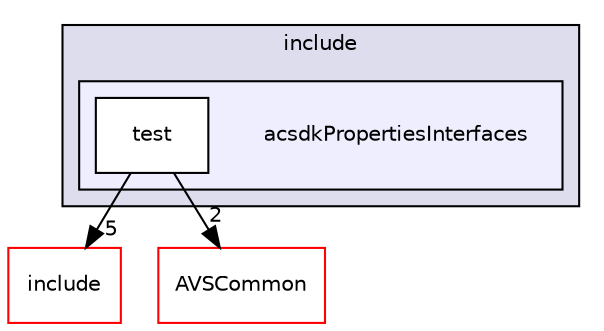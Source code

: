 digraph "/workplace/avs-device-sdk/core/Properties/acsdkPropertiesInterfaces/test/include/acsdkPropertiesInterfaces" {
  compound=true
  node [ fontsize="10", fontname="Helvetica"];
  edge [ labelfontsize="10", labelfontname="Helvetica"];
  subgraph clusterdir_7501a869a1f06ec91a36ff36befb279f {
    graph [ bgcolor="#ddddee", pencolor="black", label="include" fontname="Helvetica", fontsize="10", URL="dir_7501a869a1f06ec91a36ff36befb279f.html"]
  subgraph clusterdir_7439d6e9a08572f4c90594843f9b0a7f {
    graph [ bgcolor="#eeeeff", pencolor="black", label="" URL="dir_7439d6e9a08572f4c90594843f9b0a7f.html"];
    dir_7439d6e9a08572f4c90594843f9b0a7f [shape=plaintext label="acsdkPropertiesInterfaces"];
    dir_8e646928d40365fdbabb095daa24412f [shape=box label="test" color="black" fillcolor="white" style="filled" URL="dir_8e646928d40365fdbabb095daa24412f.html"];
  }
  }
  dir_8145d729cc2136b803d030ae5d5d64ee [shape=box label="include" fillcolor="white" style="filled" color="red" URL="dir_8145d729cc2136b803d030ae5d5d64ee.html"];
  dir_13e65effb2bde530b17b3d5eefcd0266 [shape=box label="AVSCommon" fillcolor="white" style="filled" color="red" URL="dir_13e65effb2bde530b17b3d5eefcd0266.html"];
  dir_8e646928d40365fdbabb095daa24412f->dir_8145d729cc2136b803d030ae5d5d64ee [headlabel="5", labeldistance=1.5 headhref="dir_000645_000641.html"];
  dir_8e646928d40365fdbabb095daa24412f->dir_13e65effb2bde530b17b3d5eefcd0266 [headlabel="2", labeldistance=1.5 headhref="dir_000645_000017.html"];
}
